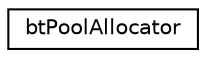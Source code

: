 digraph G
{
  edge [fontname="Helvetica",fontsize="10",labelfontname="Helvetica",labelfontsize="10"];
  node [fontname="Helvetica",fontsize="10",shape=record];
  rankdir=LR;
  Node1 [label="btPoolAllocator",height=0.2,width=0.4,color="black", fillcolor="white", style="filled",URL="$dd/de9/classbtPoolAllocator.html",tooltip="The btPoolAllocator class allows to efficiently allocate a large pool of objects, instead of dynamica..."];
}

